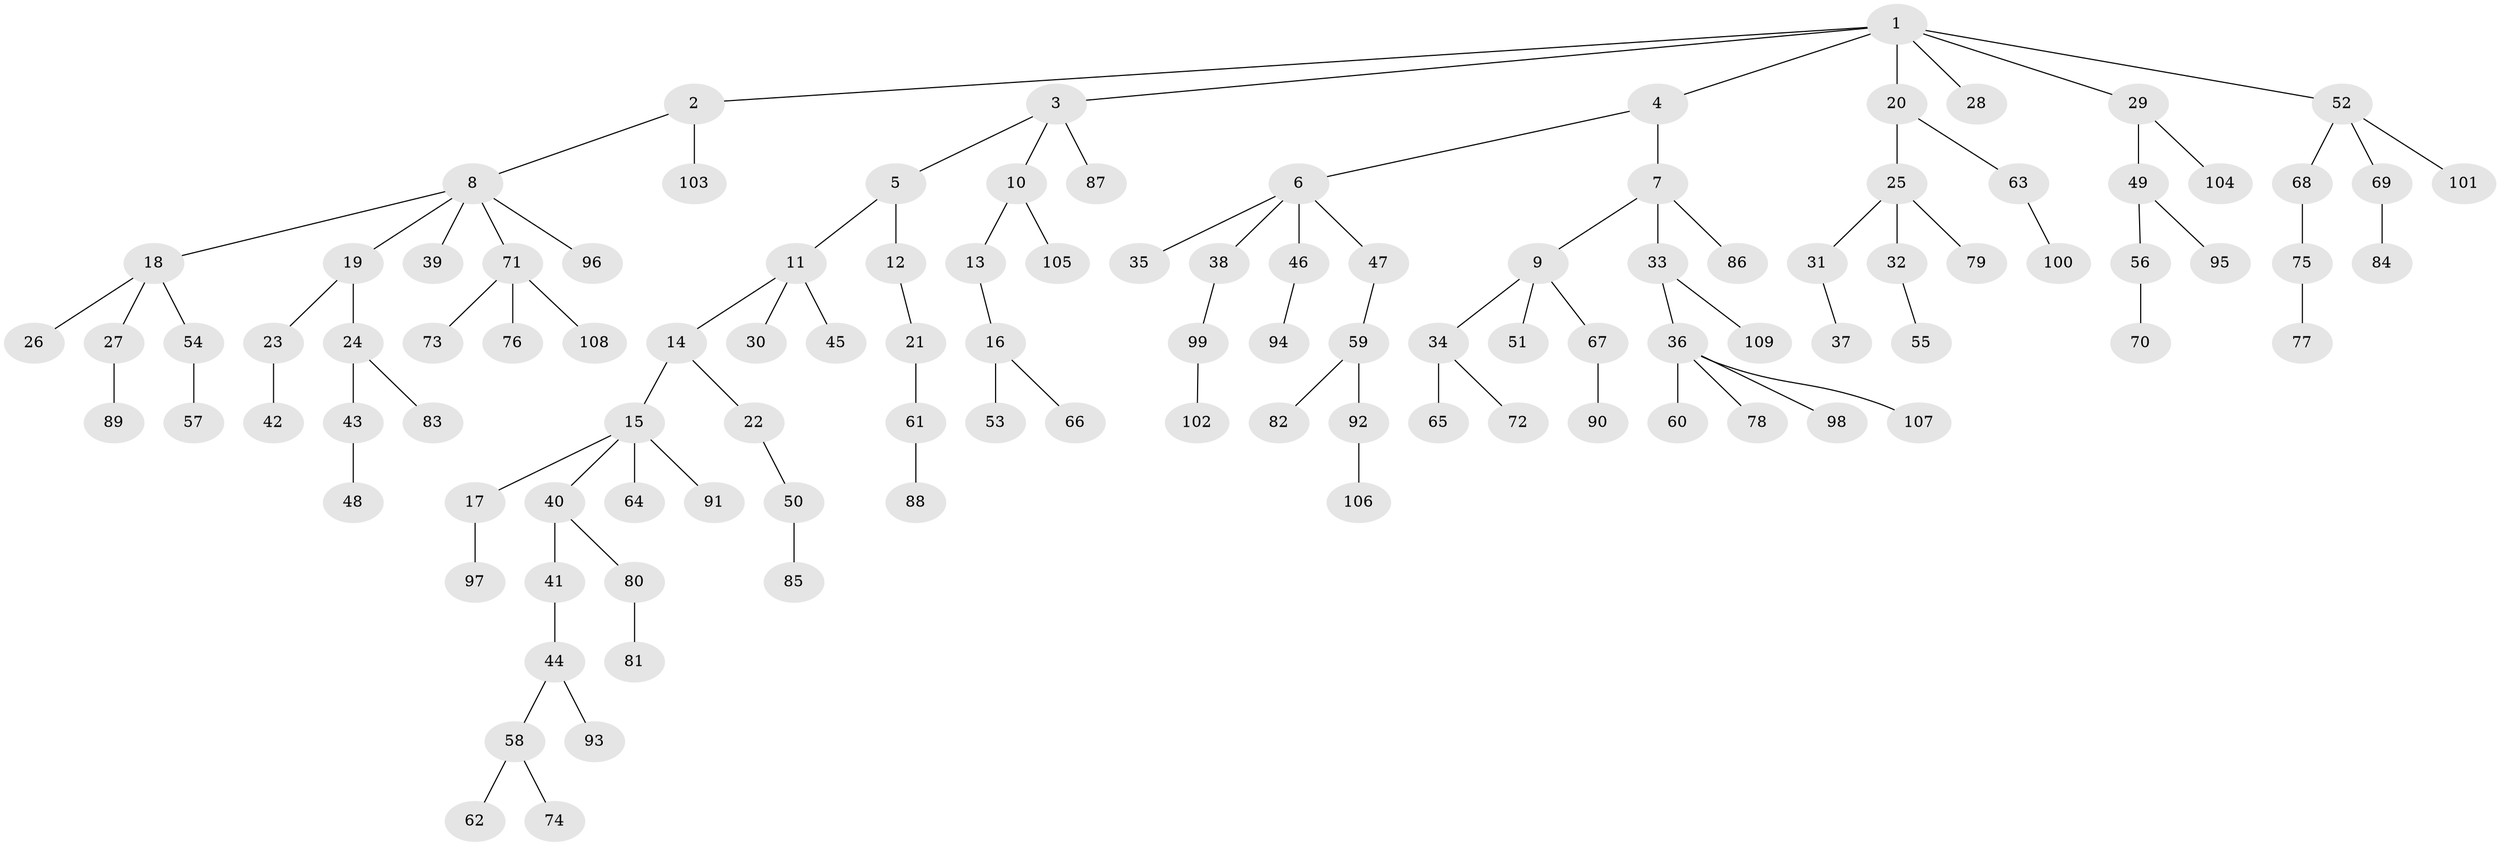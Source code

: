 // coarse degree distribution, {2: 0.30303030303030304, 6: 0.06060606060606061, 1: 0.48484848484848486, 4: 0.030303030303030304, 3: 0.12121212121212122}
// Generated by graph-tools (version 1.1) at 2025/37/03/04/25 23:37:18]
// undirected, 109 vertices, 108 edges
graph export_dot {
  node [color=gray90,style=filled];
  1;
  2;
  3;
  4;
  5;
  6;
  7;
  8;
  9;
  10;
  11;
  12;
  13;
  14;
  15;
  16;
  17;
  18;
  19;
  20;
  21;
  22;
  23;
  24;
  25;
  26;
  27;
  28;
  29;
  30;
  31;
  32;
  33;
  34;
  35;
  36;
  37;
  38;
  39;
  40;
  41;
  42;
  43;
  44;
  45;
  46;
  47;
  48;
  49;
  50;
  51;
  52;
  53;
  54;
  55;
  56;
  57;
  58;
  59;
  60;
  61;
  62;
  63;
  64;
  65;
  66;
  67;
  68;
  69;
  70;
  71;
  72;
  73;
  74;
  75;
  76;
  77;
  78;
  79;
  80;
  81;
  82;
  83;
  84;
  85;
  86;
  87;
  88;
  89;
  90;
  91;
  92;
  93;
  94;
  95;
  96;
  97;
  98;
  99;
  100;
  101;
  102;
  103;
  104;
  105;
  106;
  107;
  108;
  109;
  1 -- 2;
  1 -- 3;
  1 -- 4;
  1 -- 20;
  1 -- 28;
  1 -- 29;
  1 -- 52;
  2 -- 8;
  2 -- 103;
  3 -- 5;
  3 -- 10;
  3 -- 87;
  4 -- 6;
  4 -- 7;
  5 -- 11;
  5 -- 12;
  6 -- 35;
  6 -- 38;
  6 -- 46;
  6 -- 47;
  7 -- 9;
  7 -- 33;
  7 -- 86;
  8 -- 18;
  8 -- 19;
  8 -- 39;
  8 -- 71;
  8 -- 96;
  9 -- 34;
  9 -- 51;
  9 -- 67;
  10 -- 13;
  10 -- 105;
  11 -- 14;
  11 -- 30;
  11 -- 45;
  12 -- 21;
  13 -- 16;
  14 -- 15;
  14 -- 22;
  15 -- 17;
  15 -- 40;
  15 -- 64;
  15 -- 91;
  16 -- 53;
  16 -- 66;
  17 -- 97;
  18 -- 26;
  18 -- 27;
  18 -- 54;
  19 -- 23;
  19 -- 24;
  20 -- 25;
  20 -- 63;
  21 -- 61;
  22 -- 50;
  23 -- 42;
  24 -- 43;
  24 -- 83;
  25 -- 31;
  25 -- 32;
  25 -- 79;
  27 -- 89;
  29 -- 49;
  29 -- 104;
  31 -- 37;
  32 -- 55;
  33 -- 36;
  33 -- 109;
  34 -- 65;
  34 -- 72;
  36 -- 60;
  36 -- 78;
  36 -- 98;
  36 -- 107;
  38 -- 99;
  40 -- 41;
  40 -- 80;
  41 -- 44;
  43 -- 48;
  44 -- 58;
  44 -- 93;
  46 -- 94;
  47 -- 59;
  49 -- 56;
  49 -- 95;
  50 -- 85;
  52 -- 68;
  52 -- 69;
  52 -- 101;
  54 -- 57;
  56 -- 70;
  58 -- 62;
  58 -- 74;
  59 -- 82;
  59 -- 92;
  61 -- 88;
  63 -- 100;
  67 -- 90;
  68 -- 75;
  69 -- 84;
  71 -- 73;
  71 -- 76;
  71 -- 108;
  75 -- 77;
  80 -- 81;
  92 -- 106;
  99 -- 102;
}
